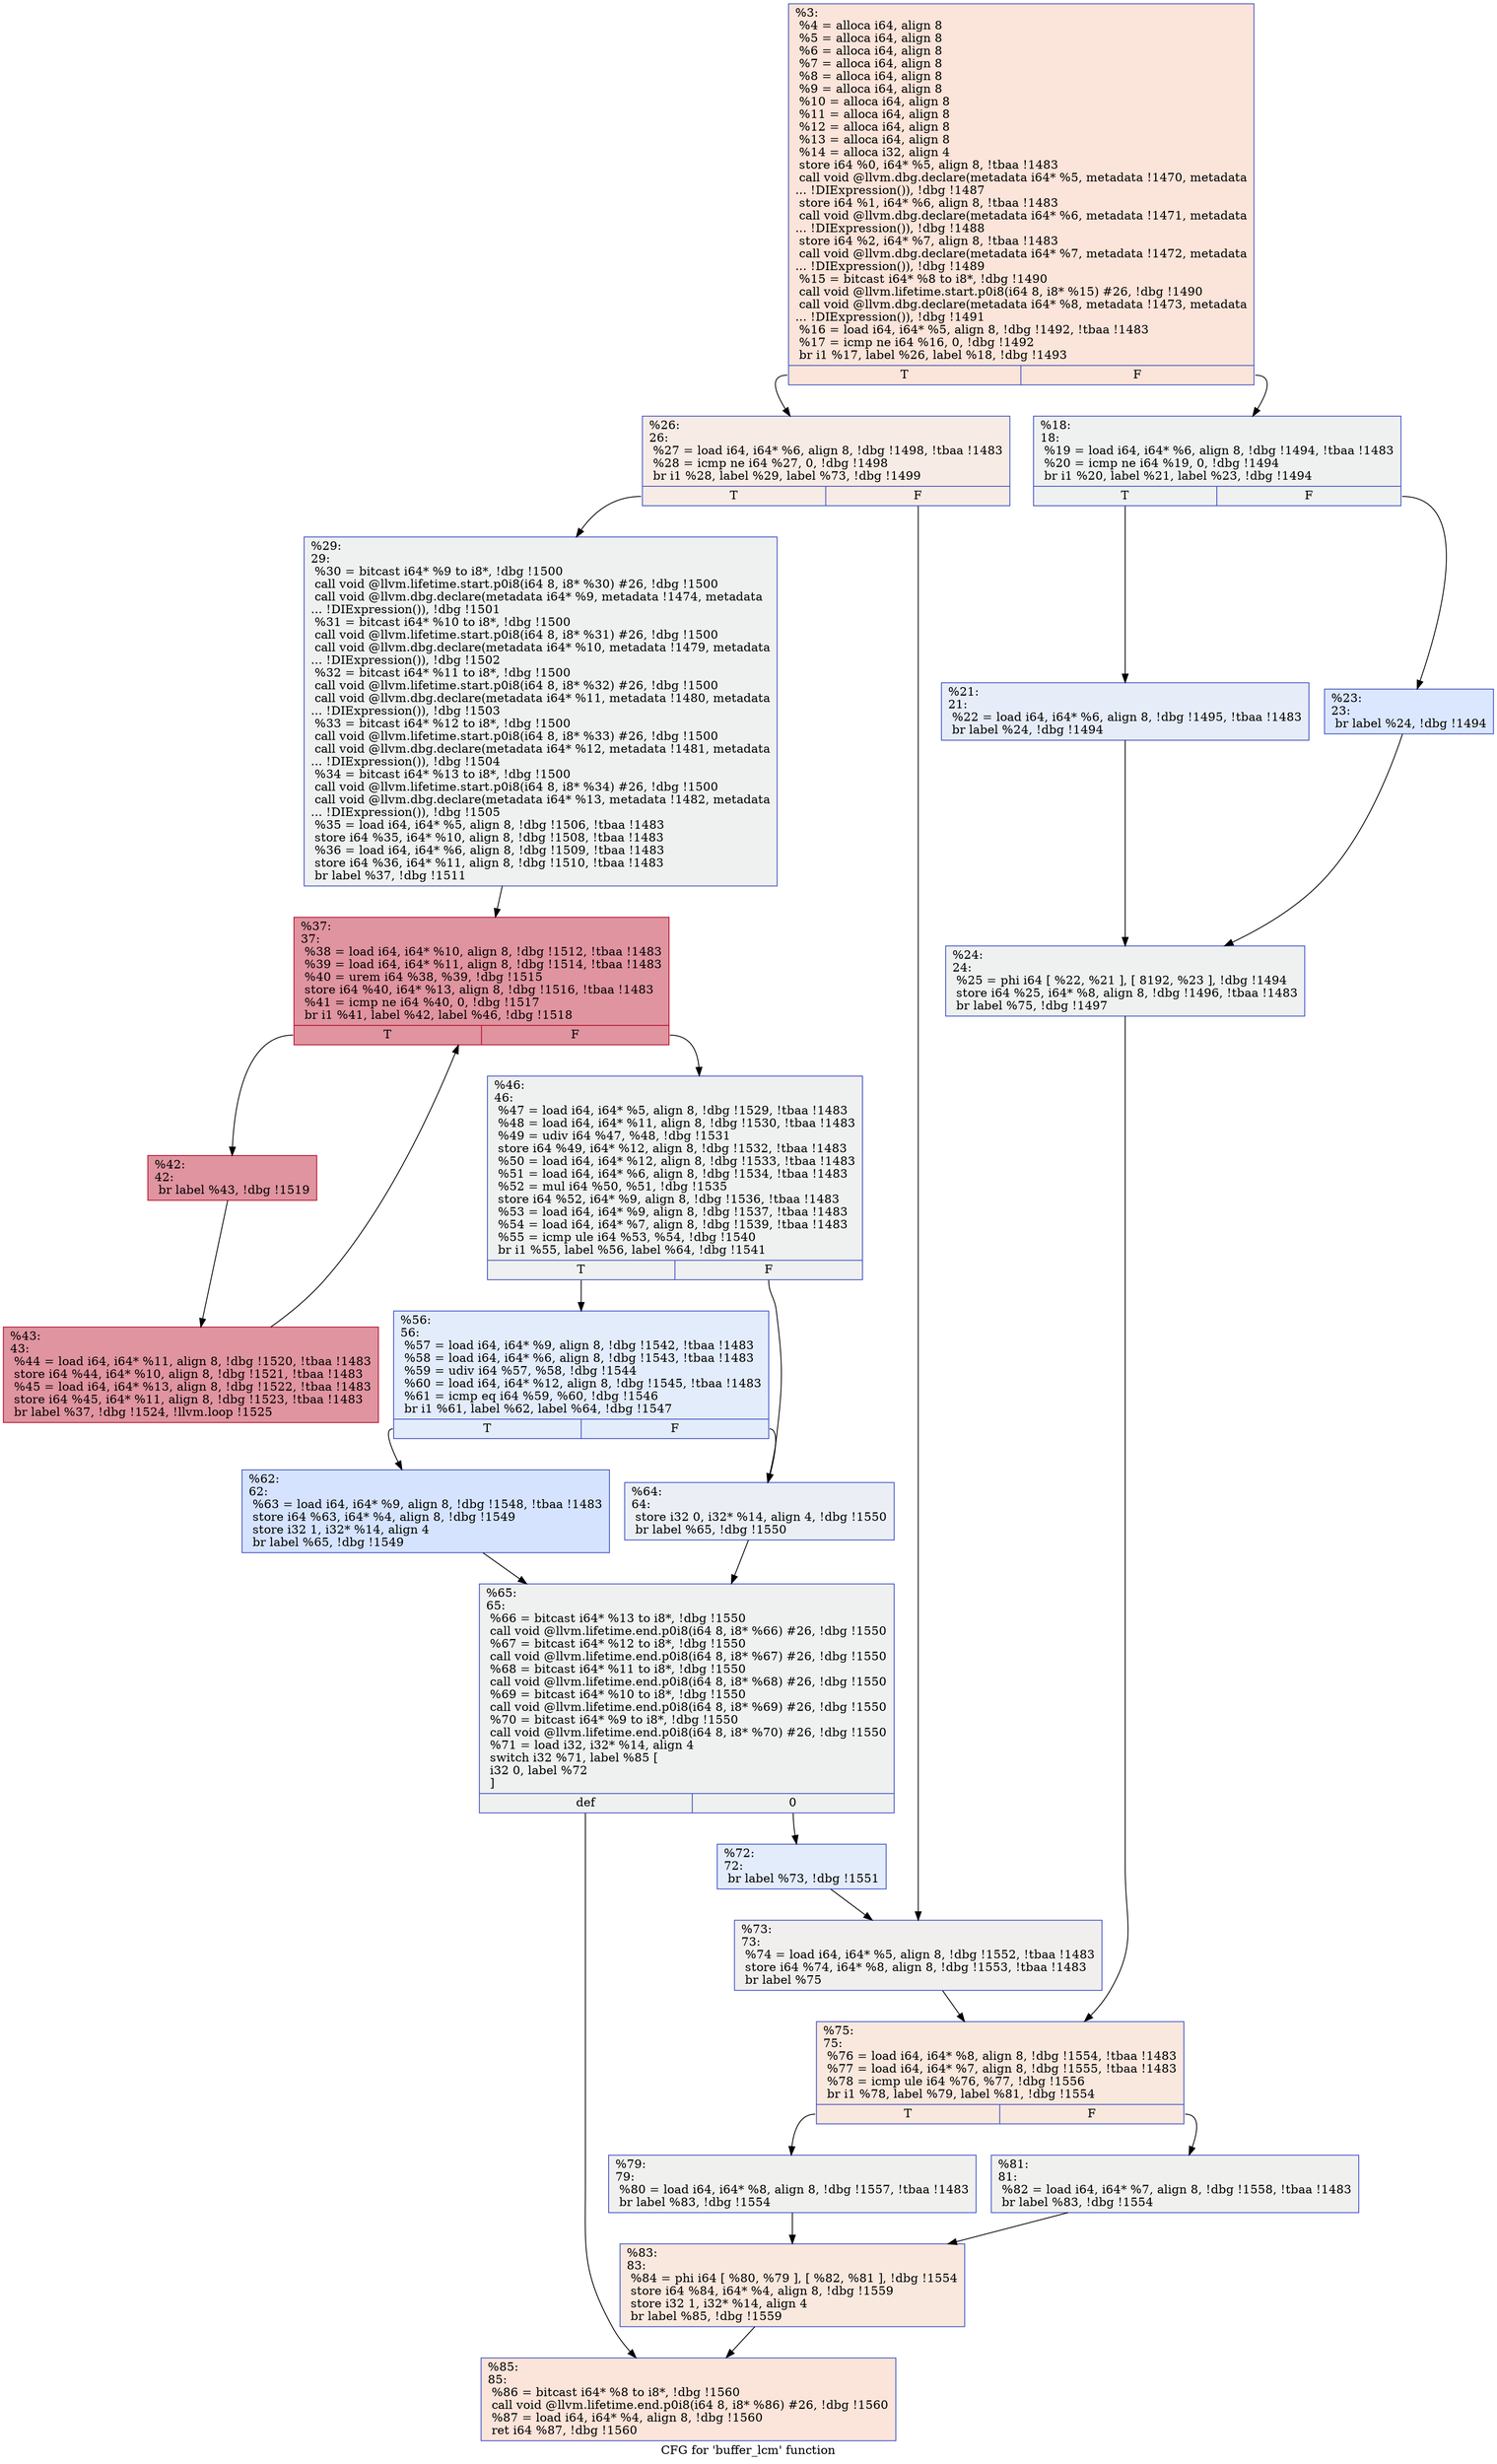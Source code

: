 digraph "CFG for 'buffer_lcm' function" {
	label="CFG for 'buffer_lcm' function";

	Node0xf86b80 [shape=record,color="#3d50c3ff", style=filled, fillcolor="#f5c1a970",label="{%3:\l  %4 = alloca i64, align 8\l  %5 = alloca i64, align 8\l  %6 = alloca i64, align 8\l  %7 = alloca i64, align 8\l  %8 = alloca i64, align 8\l  %9 = alloca i64, align 8\l  %10 = alloca i64, align 8\l  %11 = alloca i64, align 8\l  %12 = alloca i64, align 8\l  %13 = alloca i64, align 8\l  %14 = alloca i32, align 4\l  store i64 %0, i64* %5, align 8, !tbaa !1483\l  call void @llvm.dbg.declare(metadata i64* %5, metadata !1470, metadata\l... !DIExpression()), !dbg !1487\l  store i64 %1, i64* %6, align 8, !tbaa !1483\l  call void @llvm.dbg.declare(metadata i64* %6, metadata !1471, metadata\l... !DIExpression()), !dbg !1488\l  store i64 %2, i64* %7, align 8, !tbaa !1483\l  call void @llvm.dbg.declare(metadata i64* %7, metadata !1472, metadata\l... !DIExpression()), !dbg !1489\l  %15 = bitcast i64* %8 to i8*, !dbg !1490\l  call void @llvm.lifetime.start.p0i8(i64 8, i8* %15) #26, !dbg !1490\l  call void @llvm.dbg.declare(metadata i64* %8, metadata !1473, metadata\l... !DIExpression()), !dbg !1491\l  %16 = load i64, i64* %5, align 8, !dbg !1492, !tbaa !1483\l  %17 = icmp ne i64 %16, 0, !dbg !1492\l  br i1 %17, label %26, label %18, !dbg !1493\l|{<s0>T|<s1>F}}"];
	Node0xf86b80:s0 -> Node0xf86dd0;
	Node0xf86b80:s1 -> Node0xf86c90;
	Node0xf86c90 [shape=record,color="#3d50c3ff", style=filled, fillcolor="#dbdcde70",label="{%18:\l18:                                               \l  %19 = load i64, i64* %6, align 8, !dbg !1494, !tbaa !1483\l  %20 = icmp ne i64 %19, 0, !dbg !1494\l  br i1 %20, label %21, label %23, !dbg !1494\l|{<s0>T|<s1>F}}"];
	Node0xf86c90:s0 -> Node0xf86ce0;
	Node0xf86c90:s1 -> Node0xf86d30;
	Node0xf86ce0 [shape=record,color="#3d50c3ff", style=filled, fillcolor="#c7d7f070",label="{%21:\l21:                                               \l  %22 = load i64, i64* %6, align 8, !dbg !1495, !tbaa !1483\l  br label %24, !dbg !1494\l}"];
	Node0xf86ce0 -> Node0xf86d80;
	Node0xf86d30 [shape=record,color="#3d50c3ff", style=filled, fillcolor="#aec9fc70",label="{%23:\l23:                                               \l  br label %24, !dbg !1494\l}"];
	Node0xf86d30 -> Node0xf86d80;
	Node0xf86d80 [shape=record,color="#3d50c3ff", style=filled, fillcolor="#dbdcde70",label="{%24:\l24:                                               \l  %25 = phi i64 [ %22, %21 ], [ 8192, %23 ], !dbg !1494\l  store i64 %25, i64* %8, align 8, !dbg !1496, !tbaa !1483\l  br label %75, !dbg !1497\l}"];
	Node0xf86d80 -> Node0xf87190;
	Node0xf86dd0 [shape=record,color="#3d50c3ff", style=filled, fillcolor="#ecd3c570",label="{%26:\l26:                                               \l  %27 = load i64, i64* %6, align 8, !dbg !1498, !tbaa !1483\l  %28 = icmp ne i64 %27, 0, !dbg !1498\l  br i1 %28, label %29, label %73, !dbg !1499\l|{<s0>T|<s1>F}}"];
	Node0xf86dd0:s0 -> Node0xf86e20;
	Node0xf86dd0:s1 -> Node0xf87140;
	Node0xf86e20 [shape=record,color="#3d50c3ff", style=filled, fillcolor="#dbdcde70",label="{%29:\l29:                                               \l  %30 = bitcast i64* %9 to i8*, !dbg !1500\l  call void @llvm.lifetime.start.p0i8(i64 8, i8* %30) #26, !dbg !1500\l  call void @llvm.dbg.declare(metadata i64* %9, metadata !1474, metadata\l... !DIExpression()), !dbg !1501\l  %31 = bitcast i64* %10 to i8*, !dbg !1500\l  call void @llvm.lifetime.start.p0i8(i64 8, i8* %31) #26, !dbg !1500\l  call void @llvm.dbg.declare(metadata i64* %10, metadata !1479, metadata\l... !DIExpression()), !dbg !1502\l  %32 = bitcast i64* %11 to i8*, !dbg !1500\l  call void @llvm.lifetime.start.p0i8(i64 8, i8* %32) #26, !dbg !1500\l  call void @llvm.dbg.declare(metadata i64* %11, metadata !1480, metadata\l... !DIExpression()), !dbg !1503\l  %33 = bitcast i64* %12 to i8*, !dbg !1500\l  call void @llvm.lifetime.start.p0i8(i64 8, i8* %33) #26, !dbg !1500\l  call void @llvm.dbg.declare(metadata i64* %12, metadata !1481, metadata\l... !DIExpression()), !dbg !1504\l  %34 = bitcast i64* %13 to i8*, !dbg !1500\l  call void @llvm.lifetime.start.p0i8(i64 8, i8* %34) #26, !dbg !1500\l  call void @llvm.dbg.declare(metadata i64* %13, metadata !1482, metadata\l... !DIExpression()), !dbg !1505\l  %35 = load i64, i64* %5, align 8, !dbg !1506, !tbaa !1483\l  store i64 %35, i64* %10, align 8, !dbg !1508, !tbaa !1483\l  %36 = load i64, i64* %6, align 8, !dbg !1509, !tbaa !1483\l  store i64 %36, i64* %11, align 8, !dbg !1510, !tbaa !1483\l  br label %37, !dbg !1511\l}"];
	Node0xf86e20 -> Node0xf86e70;
	Node0xf86e70 [shape=record,color="#b70d28ff", style=filled, fillcolor="#b70d2870",label="{%37:\l37:                                               \l  %38 = load i64, i64* %10, align 8, !dbg !1512, !tbaa !1483\l  %39 = load i64, i64* %11, align 8, !dbg !1514, !tbaa !1483\l  %40 = urem i64 %38, %39, !dbg !1515\l  store i64 %40, i64* %13, align 8, !dbg !1516, !tbaa !1483\l  %41 = icmp ne i64 %40, 0, !dbg !1517\l  br i1 %41, label %42, label %46, !dbg !1518\l|{<s0>T|<s1>F}}"];
	Node0xf86e70:s0 -> Node0xf86ec0;
	Node0xf86e70:s1 -> Node0xf86f60;
	Node0xf86ec0 [shape=record,color="#b70d28ff", style=filled, fillcolor="#b70d2870",label="{%42:\l42:                                               \l  br label %43, !dbg !1519\l}"];
	Node0xf86ec0 -> Node0xf86f10;
	Node0xf86f10 [shape=record,color="#b70d28ff", style=filled, fillcolor="#b70d2870",label="{%43:\l43:                                               \l  %44 = load i64, i64* %11, align 8, !dbg !1520, !tbaa !1483\l  store i64 %44, i64* %10, align 8, !dbg !1521, !tbaa !1483\l  %45 = load i64, i64* %13, align 8, !dbg !1522, !tbaa !1483\l  store i64 %45, i64* %11, align 8, !dbg !1523, !tbaa !1483\l  br label %37, !dbg !1524, !llvm.loop !1525\l}"];
	Node0xf86f10 -> Node0xf86e70;
	Node0xf86f60 [shape=record,color="#3d50c3ff", style=filled, fillcolor="#dbdcde70",label="{%46:\l46:                                               \l  %47 = load i64, i64* %5, align 8, !dbg !1529, !tbaa !1483\l  %48 = load i64, i64* %11, align 8, !dbg !1530, !tbaa !1483\l  %49 = udiv i64 %47, %48, !dbg !1531\l  store i64 %49, i64* %12, align 8, !dbg !1532, !tbaa !1483\l  %50 = load i64, i64* %12, align 8, !dbg !1533, !tbaa !1483\l  %51 = load i64, i64* %6, align 8, !dbg !1534, !tbaa !1483\l  %52 = mul i64 %50, %51, !dbg !1535\l  store i64 %52, i64* %9, align 8, !dbg !1536, !tbaa !1483\l  %53 = load i64, i64* %9, align 8, !dbg !1537, !tbaa !1483\l  %54 = load i64, i64* %7, align 8, !dbg !1539, !tbaa !1483\l  %55 = icmp ule i64 %53, %54, !dbg !1540\l  br i1 %55, label %56, label %64, !dbg !1541\l|{<s0>T|<s1>F}}"];
	Node0xf86f60:s0 -> Node0xf86fb0;
	Node0xf86f60:s1 -> Node0xf87050;
	Node0xf86fb0 [shape=record,color="#3d50c3ff", style=filled, fillcolor="#bfd3f670",label="{%56:\l56:                                               \l  %57 = load i64, i64* %9, align 8, !dbg !1542, !tbaa !1483\l  %58 = load i64, i64* %6, align 8, !dbg !1543, !tbaa !1483\l  %59 = udiv i64 %57, %58, !dbg !1544\l  %60 = load i64, i64* %12, align 8, !dbg !1545, !tbaa !1483\l  %61 = icmp eq i64 %59, %60, !dbg !1546\l  br i1 %61, label %62, label %64, !dbg !1547\l|{<s0>T|<s1>F}}"];
	Node0xf86fb0:s0 -> Node0xf87000;
	Node0xf86fb0:s1 -> Node0xf87050;
	Node0xf87000 [shape=record,color="#3d50c3ff", style=filled, fillcolor="#a1c0ff70",label="{%62:\l62:                                               \l  %63 = load i64, i64* %9, align 8, !dbg !1548, !tbaa !1483\l  store i64 %63, i64* %4, align 8, !dbg !1549\l  store i32 1, i32* %14, align 4\l  br label %65, !dbg !1549\l}"];
	Node0xf87000 -> Node0xf870a0;
	Node0xf87050 [shape=record,color="#3d50c3ff", style=filled, fillcolor="#d1dae970",label="{%64:\l64:                                               \l  store i32 0, i32* %14, align 4, !dbg !1550\l  br label %65, !dbg !1550\l}"];
	Node0xf87050 -> Node0xf870a0;
	Node0xf870a0 [shape=record,color="#3d50c3ff", style=filled, fillcolor="#dbdcde70",label="{%65:\l65:                                               \l  %66 = bitcast i64* %13 to i8*, !dbg !1550\l  call void @llvm.lifetime.end.p0i8(i64 8, i8* %66) #26, !dbg !1550\l  %67 = bitcast i64* %12 to i8*, !dbg !1550\l  call void @llvm.lifetime.end.p0i8(i64 8, i8* %67) #26, !dbg !1550\l  %68 = bitcast i64* %11 to i8*, !dbg !1550\l  call void @llvm.lifetime.end.p0i8(i64 8, i8* %68) #26, !dbg !1550\l  %69 = bitcast i64* %10 to i8*, !dbg !1550\l  call void @llvm.lifetime.end.p0i8(i64 8, i8* %69) #26, !dbg !1550\l  %70 = bitcast i64* %9 to i8*, !dbg !1550\l  call void @llvm.lifetime.end.p0i8(i64 8, i8* %70) #26, !dbg !1550\l  %71 = load i32, i32* %14, align 4\l  switch i32 %71, label %85 [\l    i32 0, label %72\l  ]\l|{<s0>def|<s1>0}}"];
	Node0xf870a0:s0 -> Node0xf872d0;
	Node0xf870a0:s1 -> Node0xf870f0;
	Node0xf870f0 [shape=record,color="#3d50c3ff", style=filled, fillcolor="#bfd3f670",label="{%72:\l72:                                               \l  br label %73, !dbg !1551\l}"];
	Node0xf870f0 -> Node0xf87140;
	Node0xf87140 [shape=record,color="#3d50c3ff", style=filled, fillcolor="#e0dbd870",label="{%73:\l73:                                               \l  %74 = load i64, i64* %5, align 8, !dbg !1552, !tbaa !1483\l  store i64 %74, i64* %8, align 8, !dbg !1553, !tbaa !1483\l  br label %75\l}"];
	Node0xf87140 -> Node0xf87190;
	Node0xf87190 [shape=record,color="#3d50c3ff", style=filled, fillcolor="#f2cab570",label="{%75:\l75:                                               \l  %76 = load i64, i64* %8, align 8, !dbg !1554, !tbaa !1483\l  %77 = load i64, i64* %7, align 8, !dbg !1555, !tbaa !1483\l  %78 = icmp ule i64 %76, %77, !dbg !1556\l  br i1 %78, label %79, label %81, !dbg !1554\l|{<s0>T|<s1>F}}"];
	Node0xf87190:s0 -> Node0xf871e0;
	Node0xf87190:s1 -> Node0xf87230;
	Node0xf871e0 [shape=record,color="#3d50c3ff", style=filled, fillcolor="#dedcdb70",label="{%79:\l79:                                               \l  %80 = load i64, i64* %8, align 8, !dbg !1557, !tbaa !1483\l  br label %83, !dbg !1554\l}"];
	Node0xf871e0 -> Node0xf87280;
	Node0xf87230 [shape=record,color="#3d50c3ff", style=filled, fillcolor="#dedcdb70",label="{%81:\l81:                                               \l  %82 = load i64, i64* %7, align 8, !dbg !1558, !tbaa !1483\l  br label %83, !dbg !1554\l}"];
	Node0xf87230 -> Node0xf87280;
	Node0xf87280 [shape=record,color="#3d50c3ff", style=filled, fillcolor="#f2cab570",label="{%83:\l83:                                               \l  %84 = phi i64 [ %80, %79 ], [ %82, %81 ], !dbg !1554\l  store i64 %84, i64* %4, align 8, !dbg !1559\l  store i32 1, i32* %14, align 4\l  br label %85, !dbg !1559\l}"];
	Node0xf87280 -> Node0xf872d0;
	Node0xf872d0 [shape=record,color="#3d50c3ff", style=filled, fillcolor="#f5c1a970",label="{%85:\l85:                                               \l  %86 = bitcast i64* %8 to i8*, !dbg !1560\l  call void @llvm.lifetime.end.p0i8(i64 8, i8* %86) #26, !dbg !1560\l  %87 = load i64, i64* %4, align 8, !dbg !1560\l  ret i64 %87, !dbg !1560\l}"];
}
